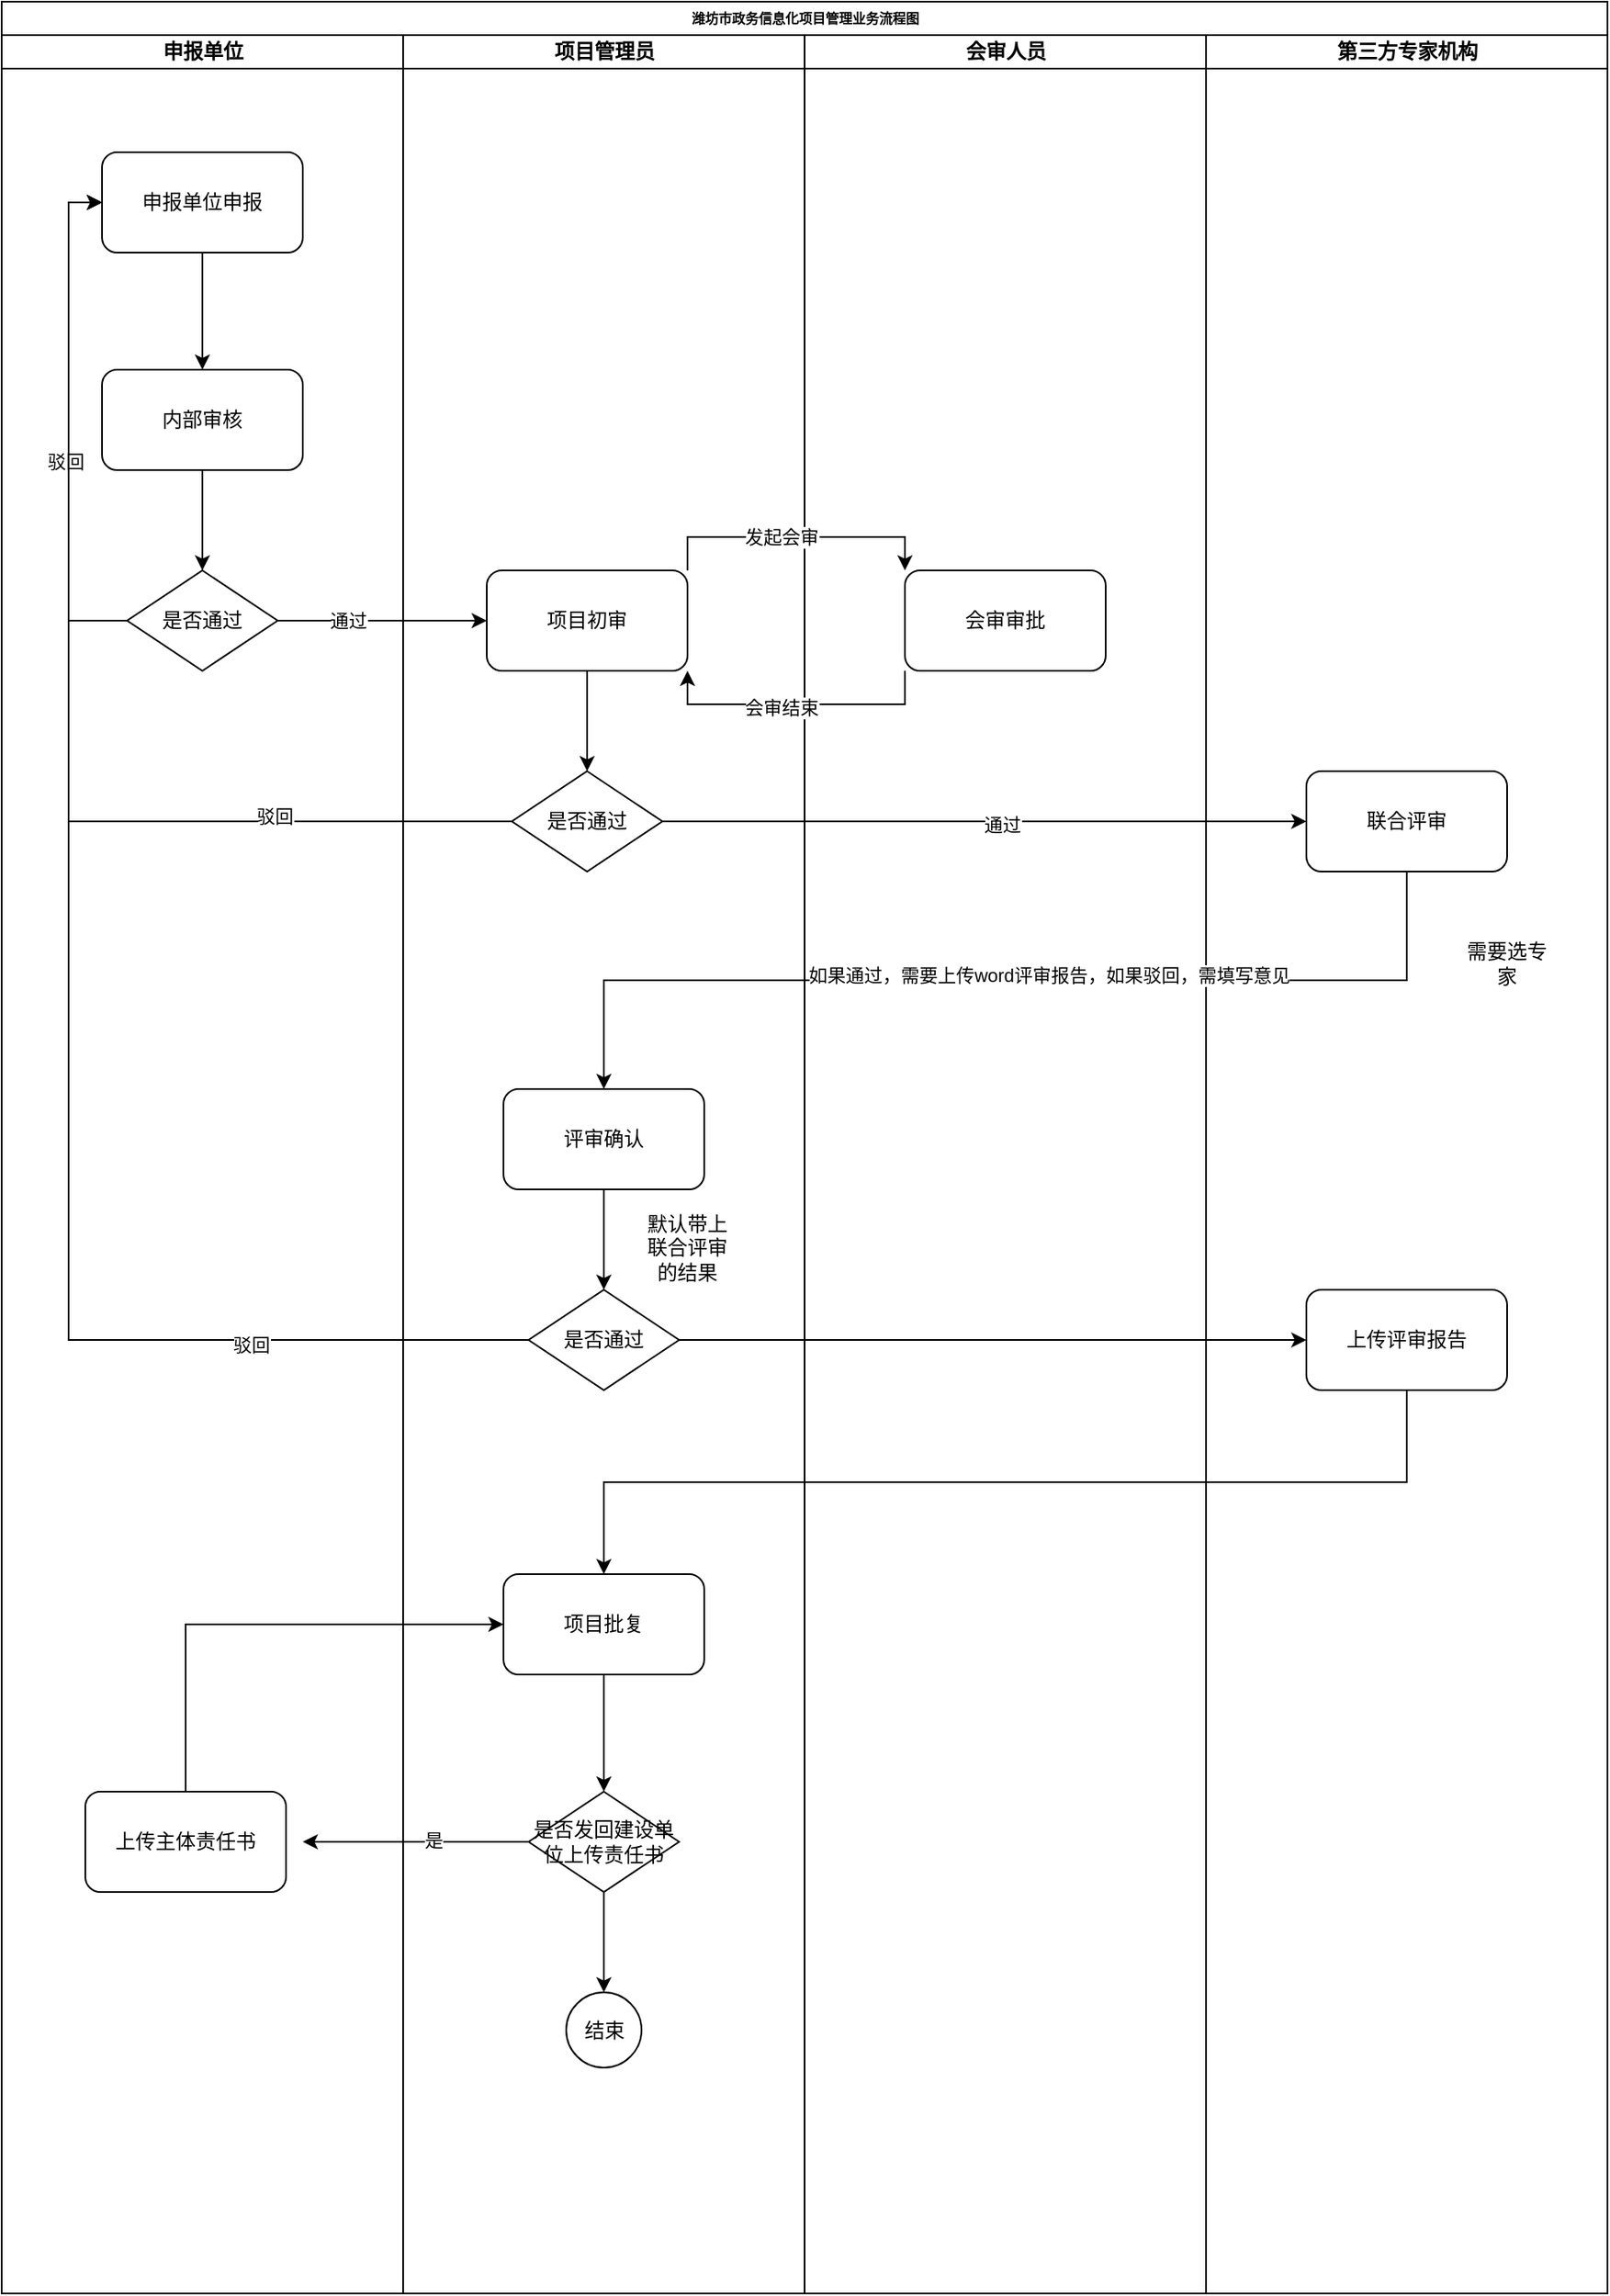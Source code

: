 <mxfile version="21.6.5" type="github">
  <diagram name="Page-1" id="74e2e168-ea6b-b213-b513-2b3c1d86103e">
    <mxGraphModel dx="1221" dy="737" grid="1" gridSize="10" guides="1" tooltips="1" connect="1" arrows="1" fold="1" page="1" pageScale="1" pageWidth="1100" pageHeight="850" background="none" math="0" shadow="0">
      <root>
        <mxCell id="0" />
        <mxCell id="1" parent="0" />
        <mxCell id="77e6c97f196da883-1" value="潍坊市政务信息化项目管理业务流程图" style="swimlane;html=1;childLayout=stackLayout;startSize=20;rounded=0;shadow=0;labelBackgroundColor=none;strokeWidth=1;fontFamily=Verdana;fontSize=8;align=center;" parent="1" vertex="1">
          <mxGeometry x="80" y="10" width="960" height="1370" as="geometry" />
        </mxCell>
        <mxCell id="L2NxDiEahJrNmPkSyfzn-4" value="申报单位" style="swimlane;html=1;startSize=20;" vertex="1" parent="77e6c97f196da883-1">
          <mxGeometry y="20" width="240" height="1350" as="geometry" />
        </mxCell>
        <mxCell id="L2NxDiEahJrNmPkSyfzn-11" value="" style="edgeStyle=orthogonalEdgeStyle;rounded=0;orthogonalLoop=1;jettySize=auto;html=1;" edge="1" parent="L2NxDiEahJrNmPkSyfzn-4" source="L2NxDiEahJrNmPkSyfzn-9" target="L2NxDiEahJrNmPkSyfzn-10">
          <mxGeometry relative="1" as="geometry" />
        </mxCell>
        <mxCell id="L2NxDiEahJrNmPkSyfzn-9" value="申报单位申报" style="rounded=1;whiteSpace=wrap;html=1;" vertex="1" parent="L2NxDiEahJrNmPkSyfzn-4">
          <mxGeometry x="60" y="70" width="120" height="60" as="geometry" />
        </mxCell>
        <mxCell id="L2NxDiEahJrNmPkSyfzn-13" value="" style="edgeStyle=orthogonalEdgeStyle;rounded=0;orthogonalLoop=1;jettySize=auto;html=1;" edge="1" parent="L2NxDiEahJrNmPkSyfzn-4" source="L2NxDiEahJrNmPkSyfzn-10" target="L2NxDiEahJrNmPkSyfzn-12">
          <mxGeometry relative="1" as="geometry" />
        </mxCell>
        <mxCell id="L2NxDiEahJrNmPkSyfzn-10" value="内部审核" style="rounded=1;whiteSpace=wrap;html=1;" vertex="1" parent="L2NxDiEahJrNmPkSyfzn-4">
          <mxGeometry x="60" y="200" width="120" height="60" as="geometry" />
        </mxCell>
        <mxCell id="L2NxDiEahJrNmPkSyfzn-14" style="edgeStyle=orthogonalEdgeStyle;rounded=0;orthogonalLoop=1;jettySize=auto;html=1;exitX=0;exitY=0.5;exitDx=0;exitDy=0;entryX=0;entryY=0.5;entryDx=0;entryDy=0;" edge="1" parent="L2NxDiEahJrNmPkSyfzn-4" source="L2NxDiEahJrNmPkSyfzn-12" target="L2NxDiEahJrNmPkSyfzn-9">
          <mxGeometry relative="1" as="geometry" />
        </mxCell>
        <mxCell id="L2NxDiEahJrNmPkSyfzn-15" value="驳回" style="edgeLabel;html=1;align=center;verticalAlign=middle;resizable=0;points=[];" vertex="1" connectable="0" parent="L2NxDiEahJrNmPkSyfzn-14">
          <mxGeometry x="-0.143" y="2" relative="1" as="geometry">
            <mxPoint as="offset" />
          </mxGeometry>
        </mxCell>
        <mxCell id="L2NxDiEahJrNmPkSyfzn-12" value="是否通过" style="rhombus;whiteSpace=wrap;html=1;" vertex="1" parent="L2NxDiEahJrNmPkSyfzn-4">
          <mxGeometry x="75" y="320" width="90" height="60" as="geometry" />
        </mxCell>
        <mxCell id="L2NxDiEahJrNmPkSyfzn-53" value="上传主体责任书" style="rounded=1;whiteSpace=wrap;html=1;" vertex="1" parent="L2NxDiEahJrNmPkSyfzn-4">
          <mxGeometry x="50" y="1050" width="120" height="60" as="geometry" />
        </mxCell>
        <mxCell id="L2NxDiEahJrNmPkSyfzn-6" value="项目管理员" style="swimlane;html=1;startSize=20;" vertex="1" parent="77e6c97f196da883-1">
          <mxGeometry x="240" y="20" width="240" height="1350" as="geometry" />
        </mxCell>
        <mxCell id="L2NxDiEahJrNmPkSyfzn-27" style="edgeStyle=orthogonalEdgeStyle;rounded=0;orthogonalLoop=1;jettySize=auto;html=1;exitX=0.5;exitY=1;exitDx=0;exitDy=0;" edge="1" parent="L2NxDiEahJrNmPkSyfzn-6" source="L2NxDiEahJrNmPkSyfzn-17" target="L2NxDiEahJrNmPkSyfzn-26">
          <mxGeometry relative="1" as="geometry" />
        </mxCell>
        <mxCell id="L2NxDiEahJrNmPkSyfzn-17" value="项目初审" style="rounded=1;whiteSpace=wrap;html=1;" vertex="1" parent="L2NxDiEahJrNmPkSyfzn-6">
          <mxGeometry x="50" y="320" width="120" height="60" as="geometry" />
        </mxCell>
        <mxCell id="L2NxDiEahJrNmPkSyfzn-26" value="是否通过" style="rhombus;whiteSpace=wrap;html=1;" vertex="1" parent="L2NxDiEahJrNmPkSyfzn-6">
          <mxGeometry x="65" y="440" width="90" height="60" as="geometry" />
        </mxCell>
        <mxCell id="L2NxDiEahJrNmPkSyfzn-40" style="edgeStyle=orthogonalEdgeStyle;rounded=0;orthogonalLoop=1;jettySize=auto;html=1;exitX=0.5;exitY=1;exitDx=0;exitDy=0;" edge="1" parent="L2NxDiEahJrNmPkSyfzn-6" source="L2NxDiEahJrNmPkSyfzn-36" target="L2NxDiEahJrNmPkSyfzn-39">
          <mxGeometry relative="1" as="geometry" />
        </mxCell>
        <mxCell id="L2NxDiEahJrNmPkSyfzn-36" value="评审确认" style="rounded=1;whiteSpace=wrap;html=1;" vertex="1" parent="L2NxDiEahJrNmPkSyfzn-6">
          <mxGeometry x="60" y="630" width="120" height="60" as="geometry" />
        </mxCell>
        <mxCell id="L2NxDiEahJrNmPkSyfzn-39" value="是否通过" style="rhombus;whiteSpace=wrap;html=1;" vertex="1" parent="L2NxDiEahJrNmPkSyfzn-6">
          <mxGeometry x="75" y="750" width="90" height="60" as="geometry" />
        </mxCell>
        <mxCell id="L2NxDiEahJrNmPkSyfzn-41" value="默认带上联合评审的结果" style="text;html=1;strokeColor=none;fillColor=none;align=center;verticalAlign=middle;whiteSpace=wrap;rounded=0;" vertex="1" parent="L2NxDiEahJrNmPkSyfzn-6">
          <mxGeometry x="140" y="710" width="60" height="30" as="geometry" />
        </mxCell>
        <mxCell id="L2NxDiEahJrNmPkSyfzn-52" style="edgeStyle=orthogonalEdgeStyle;rounded=0;orthogonalLoop=1;jettySize=auto;html=1;exitX=0.5;exitY=1;exitDx=0;exitDy=0;" edge="1" parent="L2NxDiEahJrNmPkSyfzn-6" source="L2NxDiEahJrNmPkSyfzn-48" target="L2NxDiEahJrNmPkSyfzn-51">
          <mxGeometry relative="1" as="geometry" />
        </mxCell>
        <mxCell id="L2NxDiEahJrNmPkSyfzn-48" value="项目批复" style="rounded=1;whiteSpace=wrap;html=1;" vertex="1" parent="L2NxDiEahJrNmPkSyfzn-6">
          <mxGeometry x="60" y="920" width="120" height="60" as="geometry" />
        </mxCell>
        <mxCell id="L2NxDiEahJrNmPkSyfzn-54" style="edgeStyle=orthogonalEdgeStyle;rounded=0;orthogonalLoop=1;jettySize=auto;html=1;exitX=0;exitY=0.5;exitDx=0;exitDy=0;" edge="1" parent="L2NxDiEahJrNmPkSyfzn-6" source="L2NxDiEahJrNmPkSyfzn-51">
          <mxGeometry relative="1" as="geometry">
            <mxPoint x="-60" y="1080" as="targetPoint" />
          </mxGeometry>
        </mxCell>
        <mxCell id="L2NxDiEahJrNmPkSyfzn-55" value="是" style="edgeLabel;html=1;align=center;verticalAlign=middle;resizable=0;points=[];" vertex="1" connectable="0" parent="L2NxDiEahJrNmPkSyfzn-54">
          <mxGeometry x="-0.154" y="-1" relative="1" as="geometry">
            <mxPoint as="offset" />
          </mxGeometry>
        </mxCell>
        <mxCell id="L2NxDiEahJrNmPkSyfzn-61" style="edgeStyle=orthogonalEdgeStyle;rounded=0;orthogonalLoop=1;jettySize=auto;html=1;exitX=0.5;exitY=1;exitDx=0;exitDy=0;" edge="1" parent="L2NxDiEahJrNmPkSyfzn-6" source="L2NxDiEahJrNmPkSyfzn-51" target="L2NxDiEahJrNmPkSyfzn-56">
          <mxGeometry relative="1" as="geometry" />
        </mxCell>
        <mxCell id="L2NxDiEahJrNmPkSyfzn-51" value="是否发回建设单位上传责任书" style="rhombus;whiteSpace=wrap;html=1;" vertex="1" parent="L2NxDiEahJrNmPkSyfzn-6">
          <mxGeometry x="75" y="1050" width="90" height="60" as="geometry" />
        </mxCell>
        <mxCell id="L2NxDiEahJrNmPkSyfzn-56" value="结束" style="ellipse;whiteSpace=wrap;html=1;aspect=fixed;" vertex="1" parent="L2NxDiEahJrNmPkSyfzn-6">
          <mxGeometry x="97.5" y="1170" width="45" height="45" as="geometry" />
        </mxCell>
        <mxCell id="L2NxDiEahJrNmPkSyfzn-7" value="会审人员" style="swimlane;html=1;startSize=20;" vertex="1" parent="77e6c97f196da883-1">
          <mxGeometry x="480" y="20" width="240" height="1350" as="geometry" />
        </mxCell>
        <mxCell id="L2NxDiEahJrNmPkSyfzn-20" value="会审审批" style="rounded=1;whiteSpace=wrap;html=1;" vertex="1" parent="L2NxDiEahJrNmPkSyfzn-7">
          <mxGeometry x="60" y="320" width="120" height="60" as="geometry" />
        </mxCell>
        <mxCell id="L2NxDiEahJrNmPkSyfzn-18" style="edgeStyle=orthogonalEdgeStyle;rounded=0;orthogonalLoop=1;jettySize=auto;html=1;exitX=1;exitY=0.5;exitDx=0;exitDy=0;" edge="1" parent="77e6c97f196da883-1" source="L2NxDiEahJrNmPkSyfzn-12" target="L2NxDiEahJrNmPkSyfzn-17">
          <mxGeometry relative="1" as="geometry" />
        </mxCell>
        <mxCell id="L2NxDiEahJrNmPkSyfzn-19" value="通过" style="edgeLabel;html=1;align=center;verticalAlign=middle;resizable=0;points=[];" vertex="1" connectable="0" parent="L2NxDiEahJrNmPkSyfzn-18">
          <mxGeometry x="-0.329" relative="1" as="geometry">
            <mxPoint as="offset" />
          </mxGeometry>
        </mxCell>
        <mxCell id="L2NxDiEahJrNmPkSyfzn-23" style="edgeStyle=orthogonalEdgeStyle;rounded=0;orthogonalLoop=1;jettySize=auto;html=1;exitX=1;exitY=0;exitDx=0;exitDy=0;entryX=0;entryY=0;entryDx=0;entryDy=0;" edge="1" parent="77e6c97f196da883-1" source="L2NxDiEahJrNmPkSyfzn-17" target="L2NxDiEahJrNmPkSyfzn-20">
          <mxGeometry relative="1" as="geometry">
            <Array as="points">
              <mxPoint x="410" y="320" />
              <mxPoint x="540" y="320" />
            </Array>
          </mxGeometry>
        </mxCell>
        <mxCell id="L2NxDiEahJrNmPkSyfzn-32" value="发起会审" style="edgeLabel;html=1;align=center;verticalAlign=middle;resizable=0;points=[];" vertex="1" connectable="0" parent="L2NxDiEahJrNmPkSyfzn-23">
          <mxGeometry x="-0.11" relative="1" as="geometry">
            <mxPoint as="offset" />
          </mxGeometry>
        </mxCell>
        <mxCell id="L2NxDiEahJrNmPkSyfzn-25" style="edgeStyle=orthogonalEdgeStyle;rounded=0;orthogonalLoop=1;jettySize=auto;html=1;exitX=0;exitY=1;exitDx=0;exitDy=0;entryX=1;entryY=1;entryDx=0;entryDy=0;" edge="1" parent="77e6c97f196da883-1" source="L2NxDiEahJrNmPkSyfzn-20" target="L2NxDiEahJrNmPkSyfzn-17">
          <mxGeometry relative="1" as="geometry">
            <Array as="points">
              <mxPoint x="540" y="420" />
              <mxPoint x="410" y="420" />
            </Array>
          </mxGeometry>
        </mxCell>
        <mxCell id="L2NxDiEahJrNmPkSyfzn-33" value="会审结束" style="edgeLabel;html=1;align=center;verticalAlign=middle;resizable=0;points=[];" vertex="1" connectable="0" parent="L2NxDiEahJrNmPkSyfzn-25">
          <mxGeometry x="0.11" y="2" relative="1" as="geometry">
            <mxPoint as="offset" />
          </mxGeometry>
        </mxCell>
        <mxCell id="L2NxDiEahJrNmPkSyfzn-8" value="第三方专家机构" style="swimlane;html=1;startSize=20;" vertex="1" parent="77e6c97f196da883-1">
          <mxGeometry x="720" y="20" width="240" height="1350" as="geometry" />
        </mxCell>
        <mxCell id="L2NxDiEahJrNmPkSyfzn-28" value="联合评审" style="rounded=1;whiteSpace=wrap;html=1;" vertex="1" parent="L2NxDiEahJrNmPkSyfzn-8">
          <mxGeometry x="60" y="440" width="120" height="60" as="geometry" />
        </mxCell>
        <mxCell id="L2NxDiEahJrNmPkSyfzn-42" value="需要选专家" style="text;html=1;strokeColor=none;fillColor=none;align=center;verticalAlign=middle;whiteSpace=wrap;rounded=0;" vertex="1" parent="L2NxDiEahJrNmPkSyfzn-8">
          <mxGeometry x="150" y="540" width="60" height="30" as="geometry" />
        </mxCell>
        <mxCell id="L2NxDiEahJrNmPkSyfzn-46" value="上传评审报告" style="rounded=1;whiteSpace=wrap;html=1;" vertex="1" parent="L2NxDiEahJrNmPkSyfzn-8">
          <mxGeometry x="60" y="750" width="120" height="60" as="geometry" />
        </mxCell>
        <mxCell id="L2NxDiEahJrNmPkSyfzn-29" style="edgeStyle=orthogonalEdgeStyle;rounded=0;orthogonalLoop=1;jettySize=auto;html=1;entryX=0;entryY=0.5;entryDx=0;entryDy=0;" edge="1" parent="77e6c97f196da883-1" source="L2NxDiEahJrNmPkSyfzn-26" target="L2NxDiEahJrNmPkSyfzn-9">
          <mxGeometry relative="1" as="geometry" />
        </mxCell>
        <mxCell id="L2NxDiEahJrNmPkSyfzn-30" value="驳回" style="edgeLabel;html=1;align=center;verticalAlign=middle;resizable=0;points=[];" vertex="1" connectable="0" parent="L2NxDiEahJrNmPkSyfzn-29">
          <mxGeometry x="-0.565" y="-3" relative="1" as="geometry">
            <mxPoint as="offset" />
          </mxGeometry>
        </mxCell>
        <mxCell id="L2NxDiEahJrNmPkSyfzn-31" style="edgeStyle=orthogonalEdgeStyle;rounded=0;orthogonalLoop=1;jettySize=auto;html=1;exitX=1;exitY=0.5;exitDx=0;exitDy=0;" edge="1" parent="77e6c97f196da883-1" source="L2NxDiEahJrNmPkSyfzn-26" target="L2NxDiEahJrNmPkSyfzn-28">
          <mxGeometry relative="1" as="geometry" />
        </mxCell>
        <mxCell id="L2NxDiEahJrNmPkSyfzn-34" value="通过" style="edgeLabel;html=1;align=center;verticalAlign=middle;resizable=0;points=[];" vertex="1" connectable="0" parent="L2NxDiEahJrNmPkSyfzn-31">
          <mxGeometry x="0.053" y="-2" relative="1" as="geometry">
            <mxPoint as="offset" />
          </mxGeometry>
        </mxCell>
        <mxCell id="L2NxDiEahJrNmPkSyfzn-37" style="edgeStyle=orthogonalEdgeStyle;rounded=0;orthogonalLoop=1;jettySize=auto;html=1;exitX=0.5;exitY=1;exitDx=0;exitDy=0;" edge="1" parent="77e6c97f196da883-1" source="L2NxDiEahJrNmPkSyfzn-28" target="L2NxDiEahJrNmPkSyfzn-36">
          <mxGeometry relative="1" as="geometry" />
        </mxCell>
        <mxCell id="L2NxDiEahJrNmPkSyfzn-38" value="如果通过，需要上传word评审报告，如果驳回，需填写意见" style="edgeLabel;html=1;align=center;verticalAlign=middle;resizable=0;points=[];" vertex="1" connectable="0" parent="L2NxDiEahJrNmPkSyfzn-37">
          <mxGeometry x="-0.084" y="-3" relative="1" as="geometry">
            <mxPoint as="offset" />
          </mxGeometry>
        </mxCell>
        <mxCell id="L2NxDiEahJrNmPkSyfzn-44" style="edgeStyle=orthogonalEdgeStyle;rounded=0;orthogonalLoop=1;jettySize=auto;html=1;exitX=0;exitY=0.5;exitDx=0;exitDy=0;entryX=0;entryY=0.5;entryDx=0;entryDy=0;" edge="1" parent="77e6c97f196da883-1" source="L2NxDiEahJrNmPkSyfzn-39" target="L2NxDiEahJrNmPkSyfzn-9">
          <mxGeometry relative="1" as="geometry" />
        </mxCell>
        <mxCell id="L2NxDiEahJrNmPkSyfzn-45" value="驳回" style="edgeLabel;html=1;align=center;verticalAlign=middle;resizable=0;points=[];" vertex="1" connectable="0" parent="L2NxDiEahJrNmPkSyfzn-44">
          <mxGeometry x="-0.659" y="3" relative="1" as="geometry">
            <mxPoint as="offset" />
          </mxGeometry>
        </mxCell>
        <mxCell id="L2NxDiEahJrNmPkSyfzn-47" style="edgeStyle=orthogonalEdgeStyle;rounded=0;orthogonalLoop=1;jettySize=auto;html=1;exitX=1;exitY=0.5;exitDx=0;exitDy=0;" edge="1" parent="77e6c97f196da883-1" source="L2NxDiEahJrNmPkSyfzn-39" target="L2NxDiEahJrNmPkSyfzn-46">
          <mxGeometry relative="1" as="geometry" />
        </mxCell>
        <mxCell id="L2NxDiEahJrNmPkSyfzn-50" style="edgeStyle=orthogonalEdgeStyle;rounded=0;orthogonalLoop=1;jettySize=auto;html=1;exitX=0.5;exitY=1;exitDx=0;exitDy=0;entryX=0.5;entryY=0;entryDx=0;entryDy=0;" edge="1" parent="77e6c97f196da883-1" source="L2NxDiEahJrNmPkSyfzn-46" target="L2NxDiEahJrNmPkSyfzn-48">
          <mxGeometry relative="1" as="geometry" />
        </mxCell>
        <mxCell id="L2NxDiEahJrNmPkSyfzn-60" style="edgeStyle=orthogonalEdgeStyle;rounded=0;orthogonalLoop=1;jettySize=auto;html=1;exitX=0.5;exitY=0;exitDx=0;exitDy=0;entryX=0;entryY=0.5;entryDx=0;entryDy=0;" edge="1" parent="77e6c97f196da883-1" source="L2NxDiEahJrNmPkSyfzn-53" target="L2NxDiEahJrNmPkSyfzn-48">
          <mxGeometry relative="1" as="geometry" />
        </mxCell>
      </root>
    </mxGraphModel>
  </diagram>
</mxfile>
